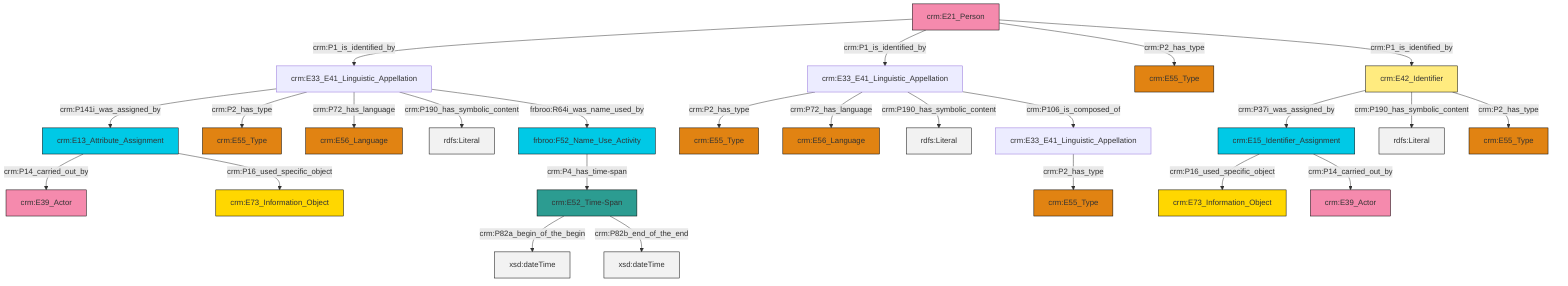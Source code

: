 graph TD
classDef Literal fill:#f2f2f2,stroke:#000000;
classDef CRM_Entity fill:#FFFFFF,stroke:#000000;
classDef Temporal_Entity fill:#00C9E6, stroke:#000000;
classDef Type fill:#E18312, stroke:#000000;
classDef Time-Span fill:#2C9C91, stroke:#000000;
classDef Appellation fill:#FFEB7F, stroke:#000000;
classDef Place fill:#008836, stroke:#000000;
classDef Persistent_Item fill:#B266B2, stroke:#000000;
classDef Conceptual_Object fill:#FFD700, stroke:#000000;
classDef Physical_Thing fill:#D2B48C, stroke:#000000;
classDef Actor fill:#f58aad, stroke:#000000;
classDef PC_Classes fill:#4ce600, stroke:#000000;
classDef Multi fill:#cccccc,stroke:#000000;

2["crm:E33_E41_Linguistic_Appellation"]:::Default -->|crm:P2_has_type| 0["crm:E55_Type"]:::Type
7["frbroo:F52_Name_Use_Activity"]:::Temporal_Entity -->|crm:P4_has_time-span| 8["crm:E52_Time-Span"]:::Time-Span
13["crm:E21_Person"]:::Actor -->|crm:P1_is_identified_by| 14["crm:E33_E41_Linguistic_Appellation"]:::Default
14["crm:E33_E41_Linguistic_Appellation"]:::Default -->|crm:P141i_was_assigned_by| 15["crm:E13_Attribute_Assignment"]:::Temporal_Entity
14["crm:E33_E41_Linguistic_Appellation"]:::Default -->|crm:P2_has_type| 18["crm:E55_Type"]:::Type
19["crm:E33_E41_Linguistic_Appellation"]:::Default -->|crm:P2_has_type| 5["crm:E55_Type"]:::Type
9["crm:E42_Identifier"]:::Appellation -->|crm:P37i_was_assigned_by| 20["crm:E15_Identifier_Assignment"]:::Temporal_Entity
9["crm:E42_Identifier"]:::Appellation -->|crm:P190_has_symbolic_content| 22[rdfs:Literal]:::Literal
13["crm:E21_Person"]:::Actor -->|crm:P1_is_identified_by| 19["crm:E33_E41_Linguistic_Appellation"]:::Default
19["crm:E33_E41_Linguistic_Appellation"]:::Default -->|crm:P72_has_language| 3["crm:E56_Language"]:::Type
20["crm:E15_Identifier_Assignment"]:::Temporal_Entity -->|crm:P16_used_specific_object| 27["crm:E73_Information_Object"]:::Conceptual_Object
19["crm:E33_E41_Linguistic_Appellation"]:::Default -->|crm:P190_has_symbolic_content| 29[rdfs:Literal]:::Literal
13["crm:E21_Person"]:::Actor -->|crm:P2_has_type| 30["crm:E55_Type"]:::Type
14["crm:E33_E41_Linguistic_Appellation"]:::Default -->|crm:P72_has_language| 16["crm:E56_Language"]:::Type
15["crm:E13_Attribute_Assignment"]:::Temporal_Entity -->|crm:P14_carried_out_by| 32["crm:E39_Actor"]:::Actor
14["crm:E33_E41_Linguistic_Appellation"]:::Default -->|crm:P190_has_symbolic_content| 33[rdfs:Literal]:::Literal
14["crm:E33_E41_Linguistic_Appellation"]:::Default -->|frbroo:R64i_was_name_used_by| 7["frbroo:F52_Name_Use_Activity"]:::Temporal_Entity
13["crm:E21_Person"]:::Actor -->|crm:P1_is_identified_by| 9["crm:E42_Identifier"]:::Appellation
15["crm:E13_Attribute_Assignment"]:::Temporal_Entity -->|crm:P16_used_specific_object| 23["crm:E73_Information_Object"]:::Conceptual_Object
8["crm:E52_Time-Span"]:::Time-Span -->|crm:P82a_begin_of_the_begin| 40[xsd:dateTime]:::Literal
20["crm:E15_Identifier_Assignment"]:::Temporal_Entity -->|crm:P14_carried_out_by| 11["crm:E39_Actor"]:::Actor
8["crm:E52_Time-Span"]:::Time-Span -->|crm:P82b_end_of_the_end| 42[xsd:dateTime]:::Literal
19["crm:E33_E41_Linguistic_Appellation"]:::Default -->|crm:P106_is_composed_of| 2["crm:E33_E41_Linguistic_Appellation"]:::Default
9["crm:E42_Identifier"]:::Appellation -->|crm:P2_has_type| 38["crm:E55_Type"]:::Type